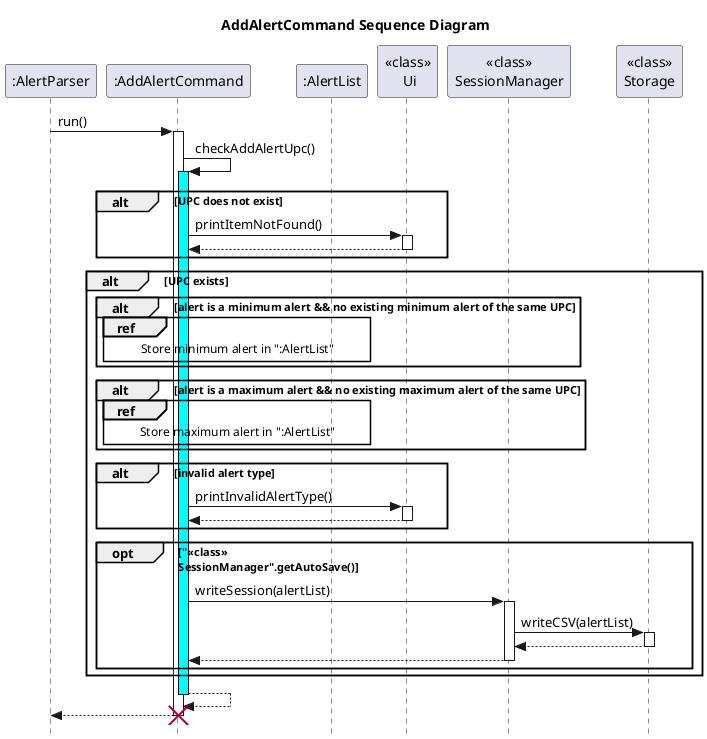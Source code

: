 @startuml
'https://plantuml.com/sequence-diagram
title AddAlertCommand Sequence Diagram

skinparam style strictuml
participant ":AlertParser"
participant ":AddAlertCommand"
participant ":AlertList"
participant "<<class>>\n Ui"
participant "<<class>>\nSessionManager"
participant "<<class>>\nStorage"
":AlertParser" -> ":AddAlertCommand": run()


activate ":AddAlertCommand"

":AddAlertCommand" -> ":AddAlertCommand": checkAddAlertUpc()
activate ":AddAlertCommand" #cyan
alt UPC does not exist
    ":AddAlertCommand" -> "<<class>>\n Ui": printItemNotFound()
    activate "<<class>>\n Ui"
    "<<class>>\n Ui" -->":AddAlertCommand":
    deactivate "<<class>>\n Ui"
end

alt UPC exists
    alt alert is a minimum alert && no existing minimum alert of the same UPC
     ref over ":AddAlertCommand", ":AlertList": Store minimum alert in ":AlertList"
     end

    alt alert is a maximum alert && no existing maximum alert of the same UPC
    ref over ":AddAlertCommand", ":AlertList": Store maximum alert in ":AlertList"
    end

    alt invalid alert type
      ":AddAlertCommand" -> "<<class>>\n Ui": printInvalidAlertType()
        activate "<<class>>\n Ui"
        "<<class>>\n Ui" -->":AddAlertCommand":
        deactivate "<<class>>\n Ui"
    end

    opt "<<class>>\nSessionManager".getAutoSave()
    ":AddAlertCommand" ->"<<class>>\nSessionManager":writeSession(alertList)
    activate "<<class>>\nSessionManager"
    "<<class>>\nSessionManager"->"<<class>>\nStorage":writeCSV(alertList)
    activate "<<class>>\nStorage"
    "<<class>>\nStorage" -->"<<class>>\nSessionManager":
    deactivate "<<class>>\nStorage"
    "<<class>>\nSessionManager" -->":AddAlertCommand":
    deactivate "<<class>>\nSessionManager"
    end
end
return
":AddAlertCommand" --> ":AlertParser"
destroy ":AddAlertCommand"


@enduml